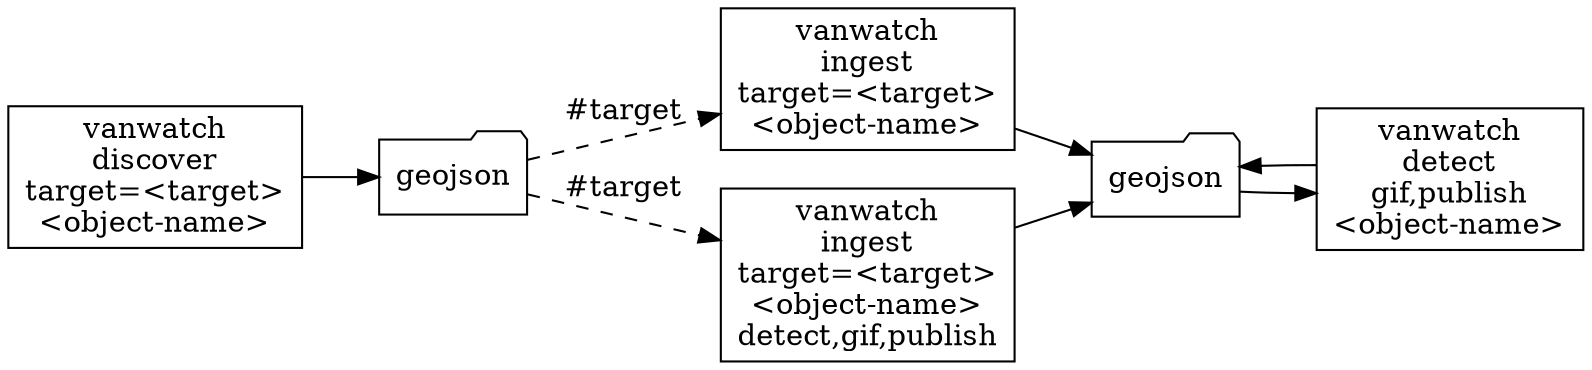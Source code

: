 digraph VanwatchWorkflow {
    rankdir=LR;
    node [shape=box, labeljust=l];

    discover [label="vanwatch\ndiscover\ntarget=<target>\n<object-name>"];
    object1 [label="geojson" shape=folder];
    ingest [label="vanwatch\ningest\ntarget=<target>\n<object-name>"];
    detect [label="vanwatch\ndetect\ngif,publish\n<object-name>"];
    ingest_detect [label="vanwatch\ningest\ntarget=<target>\n<object-name>\ndetect,gif,publish"];
    object2 [label="geojson" shape=folder];

    discover -> object1;
    object1 -> ingest [label="#target" style=dashed];
    object1 -> ingest_detect [label="#target" style=dashed];
    ingest -> object2;
    ingest_detect -> object2;
    object2 -> detect;
     detect -> object2;
}
